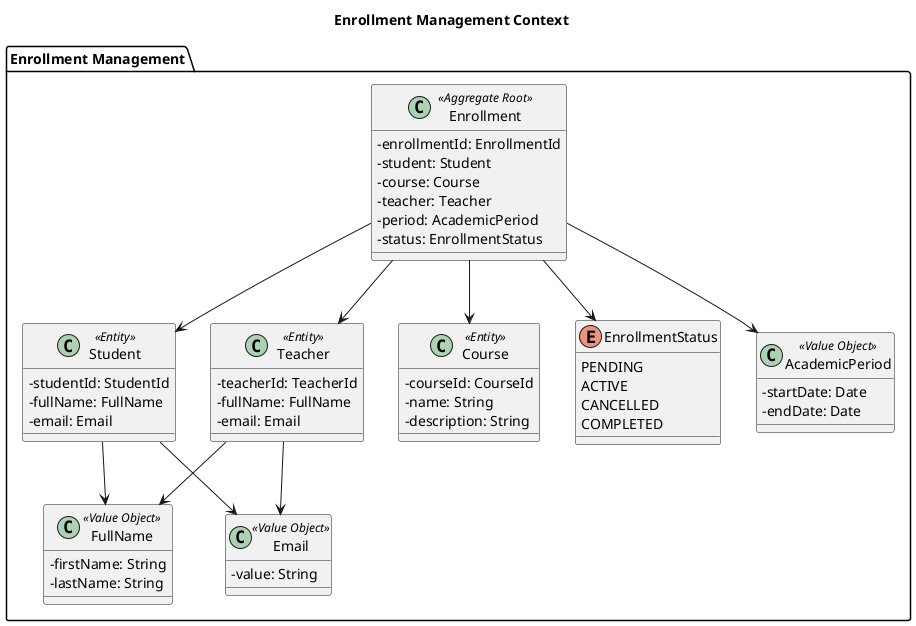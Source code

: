 @startuml EnrollmentManagementContext
skinparam classAttributeIconSize 0
title Enrollment Management Context

package "Enrollment Management" {

    class Student <<Entity>> {
        - studentId: StudentId
        - fullName: FullName
        - email: Email
    }

    class Teacher <<Entity>> {
        - teacherId: TeacherId
        - fullName: FullName
        - email: Email
    }

    class Course <<Entity>> {
      - courseId: CourseId
      - name: String
      - description: String
    }

    class Enrollment <<Aggregate Root>> {
      - enrollmentId: EnrollmentId
      - student: Student
      - course: Course
      - teacher: Teacher
      - period: AcademicPeriod
      - status: EnrollmentStatus
    }

    enum EnrollmentStatus {
      PENDING
      ACTIVE
      CANCELLED
      COMPLETED
    }

    class FullName <<Value Object>> {
      - firstName: String
      - lastName: String
    }

    class Email <<Value Object>> {
      - value: String
    }

    class AcademicPeriod <<Value Object>> {
      - startDate: Date
      - endDate: Date
    }

    ' Relaciones
    Enrollment --> Student
    Enrollment --> Teacher
    Enrollment --> Course
    Enrollment --> AcademicPeriod
    Enrollment --> EnrollmentStatus

    Student --> FullName
    Student --> Email

    Teacher --> FullName
    Teacher --> Email

}

@enduml